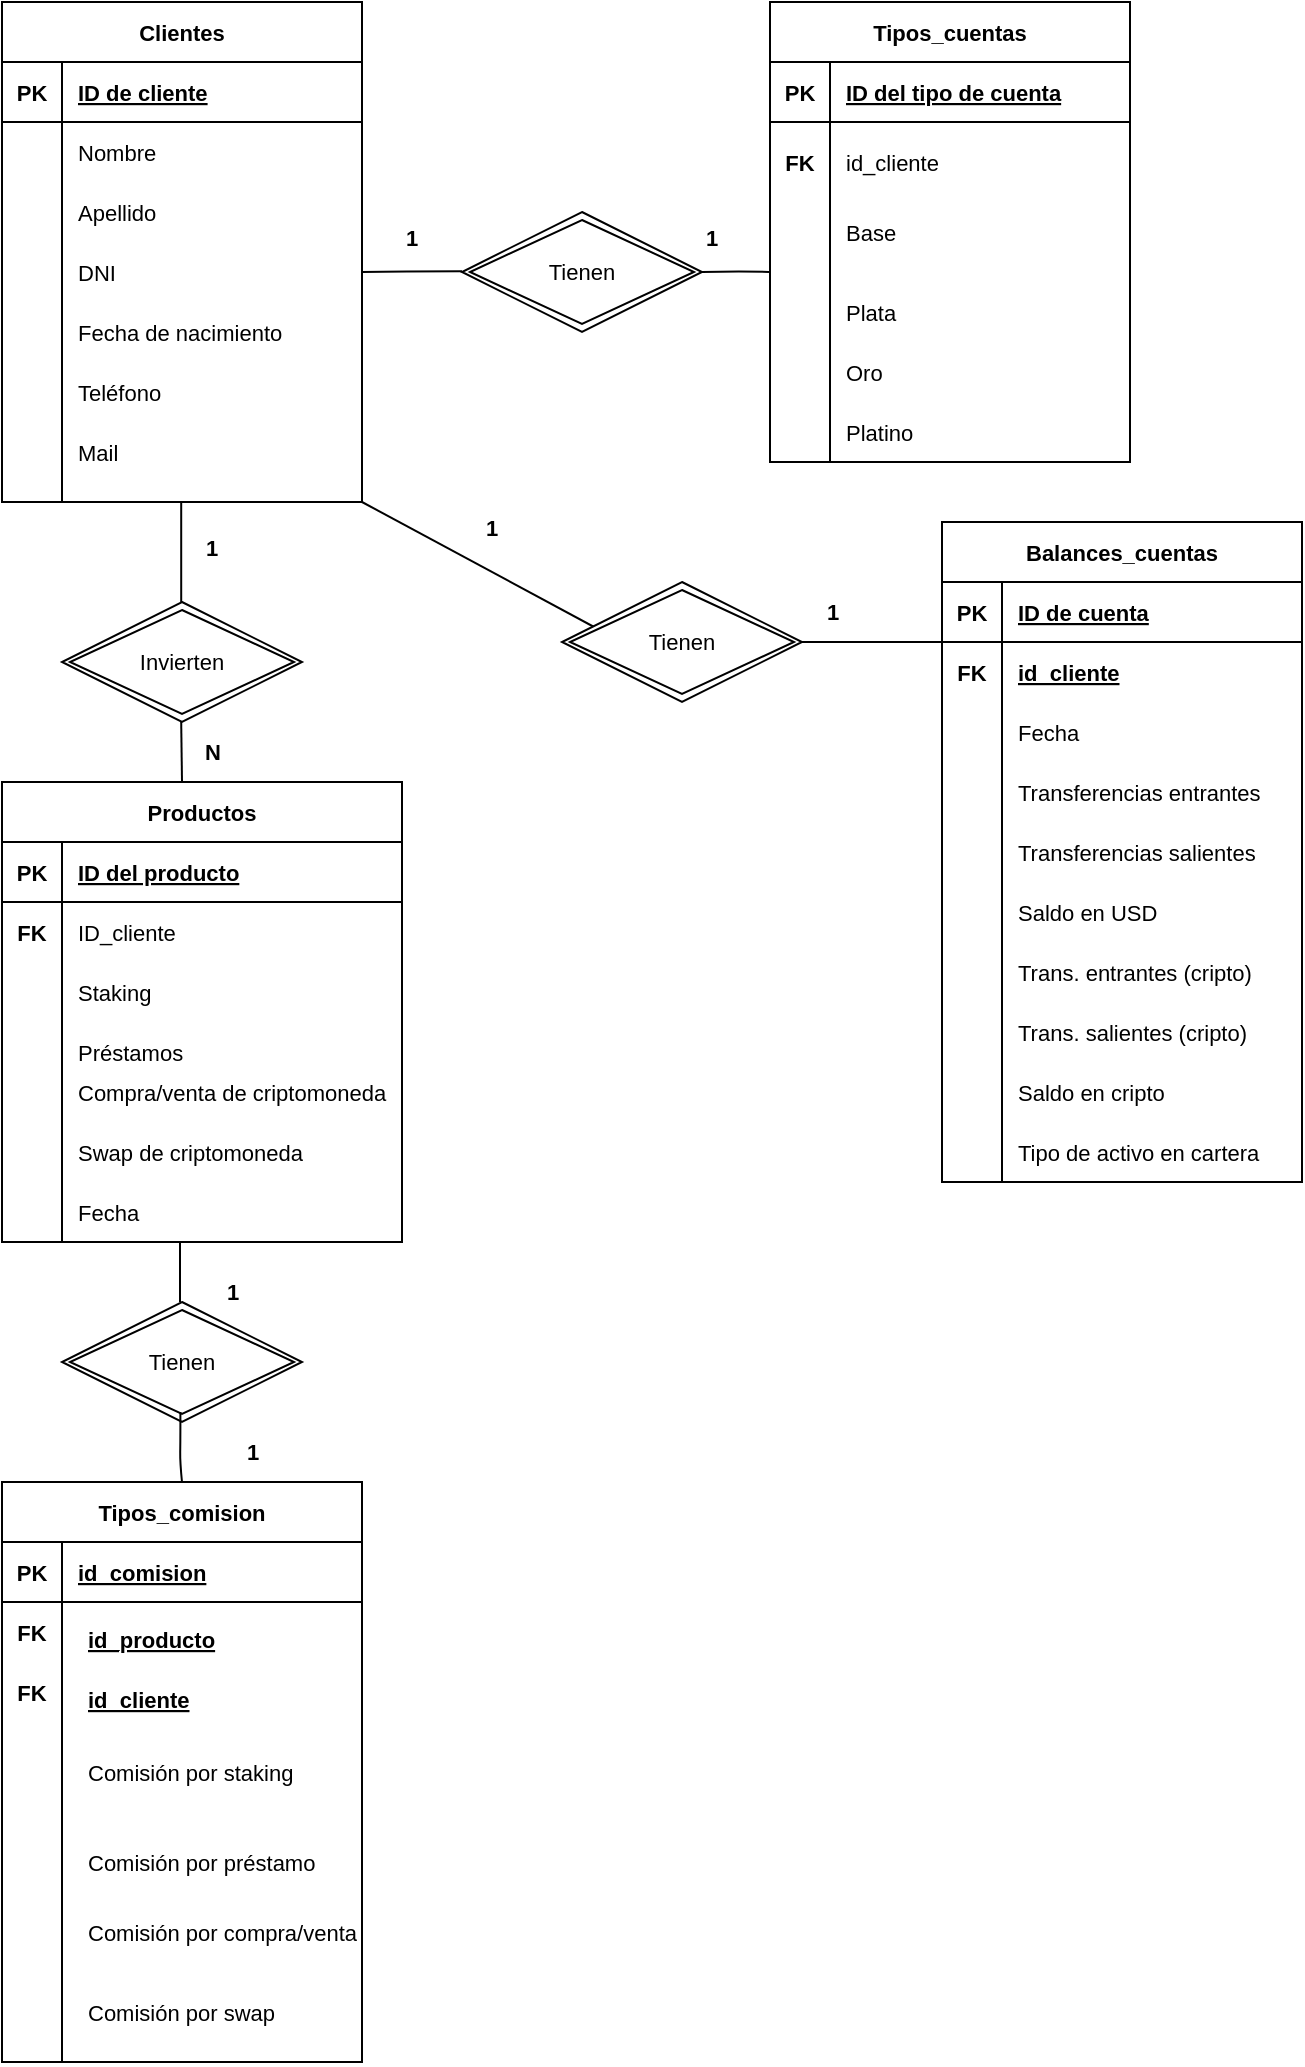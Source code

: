 <mxfile version="20.2.8" type="github">
  <diagram id="ckzgcsahci8-rYzXFJDU" name="Página-1">
    <mxGraphModel dx="1636" dy="752" grid="1" gridSize="10" guides="1" tooltips="1" connect="1" arrows="1" fold="1" page="1" pageScale="1" pageWidth="827" pageHeight="1169" math="0" shadow="0">
      <root>
        <mxCell id="0" />
        <mxCell id="1" parent="0" />
        <mxCell id="NEdSUjGyFdrofW01_IVh-4" value="Clientes" style="shape=table;startSize=30;container=1;collapsible=1;childLayout=tableLayout;fixedRows=1;rowLines=0;fontStyle=1;align=center;resizeLast=1;fontSize=11;" parent="1" vertex="1">
          <mxGeometry x="30" y="10" width="180" height="250" as="geometry">
            <mxRectangle x="30" y="10" width="50" height="30" as="alternateBounds" />
          </mxGeometry>
        </mxCell>
        <mxCell id="NEdSUjGyFdrofW01_IVh-5" value="" style="shape=tableRow;horizontal=0;startSize=0;swimlaneHead=0;swimlaneBody=0;fillColor=none;collapsible=0;dropTarget=0;points=[[0,0.5],[1,0.5]];portConstraint=eastwest;top=0;left=0;right=0;bottom=1;fontSize=11;" parent="NEdSUjGyFdrofW01_IVh-4" vertex="1">
          <mxGeometry y="30" width="180" height="30" as="geometry" />
        </mxCell>
        <mxCell id="NEdSUjGyFdrofW01_IVh-6" value="PK" style="shape=partialRectangle;connectable=0;fillColor=none;top=0;left=0;bottom=0;right=0;fontStyle=1;overflow=hidden;fontSize=11;" parent="NEdSUjGyFdrofW01_IVh-5" vertex="1">
          <mxGeometry width="30" height="30" as="geometry">
            <mxRectangle width="30" height="30" as="alternateBounds" />
          </mxGeometry>
        </mxCell>
        <mxCell id="NEdSUjGyFdrofW01_IVh-7" value="ID de cliente" style="shape=partialRectangle;connectable=0;fillColor=none;top=0;left=0;bottom=0;right=0;align=left;spacingLeft=6;fontStyle=5;overflow=hidden;fontSize=11;" parent="NEdSUjGyFdrofW01_IVh-5" vertex="1">
          <mxGeometry x="30" width="150" height="30" as="geometry">
            <mxRectangle width="150" height="30" as="alternateBounds" />
          </mxGeometry>
        </mxCell>
        <mxCell id="NEdSUjGyFdrofW01_IVh-8" value="" style="shape=tableRow;horizontal=0;startSize=0;swimlaneHead=0;swimlaneBody=0;fillColor=none;collapsible=0;dropTarget=0;points=[[0,0.5],[1,0.5]];portConstraint=eastwest;top=0;left=0;right=0;bottom=0;fontSize=11;" parent="NEdSUjGyFdrofW01_IVh-4" vertex="1">
          <mxGeometry y="60" width="180" height="30" as="geometry" />
        </mxCell>
        <mxCell id="NEdSUjGyFdrofW01_IVh-9" value="" style="shape=partialRectangle;connectable=0;fillColor=none;top=0;left=0;bottom=0;right=0;editable=1;overflow=hidden;fontSize=11;" parent="NEdSUjGyFdrofW01_IVh-8" vertex="1">
          <mxGeometry width="30" height="30" as="geometry">
            <mxRectangle width="30" height="30" as="alternateBounds" />
          </mxGeometry>
        </mxCell>
        <mxCell id="NEdSUjGyFdrofW01_IVh-10" value="Nombre" style="shape=partialRectangle;connectable=0;fillColor=none;top=0;left=0;bottom=0;right=0;align=left;spacingLeft=6;overflow=hidden;fontSize=11;" parent="NEdSUjGyFdrofW01_IVh-8" vertex="1">
          <mxGeometry x="30" width="150" height="30" as="geometry">
            <mxRectangle width="150" height="30" as="alternateBounds" />
          </mxGeometry>
        </mxCell>
        <mxCell id="NEdSUjGyFdrofW01_IVh-11" value="" style="shape=tableRow;horizontal=0;startSize=0;swimlaneHead=0;swimlaneBody=0;fillColor=none;collapsible=0;dropTarget=0;points=[[0,0.5],[1,0.5]];portConstraint=eastwest;top=0;left=0;right=0;bottom=0;fontSize=11;" parent="NEdSUjGyFdrofW01_IVh-4" vertex="1">
          <mxGeometry y="90" width="180" height="30" as="geometry" />
        </mxCell>
        <mxCell id="NEdSUjGyFdrofW01_IVh-12" value="" style="shape=partialRectangle;connectable=0;fillColor=none;top=0;left=0;bottom=0;right=0;editable=1;overflow=hidden;fontSize=11;" parent="NEdSUjGyFdrofW01_IVh-11" vertex="1">
          <mxGeometry width="30" height="30" as="geometry">
            <mxRectangle width="30" height="30" as="alternateBounds" />
          </mxGeometry>
        </mxCell>
        <mxCell id="NEdSUjGyFdrofW01_IVh-13" value="Apellido" style="shape=partialRectangle;connectable=0;fillColor=none;top=0;left=0;bottom=0;right=0;align=left;spacingLeft=6;overflow=hidden;fontSize=11;" parent="NEdSUjGyFdrofW01_IVh-11" vertex="1">
          <mxGeometry x="30" width="150" height="30" as="geometry">
            <mxRectangle width="150" height="30" as="alternateBounds" />
          </mxGeometry>
        </mxCell>
        <mxCell id="NEdSUjGyFdrofW01_IVh-14" value="" style="shape=tableRow;horizontal=0;startSize=0;swimlaneHead=0;swimlaneBody=0;fillColor=none;collapsible=0;dropTarget=0;points=[[0,0.5],[1,0.5]];portConstraint=eastwest;top=0;left=0;right=0;bottom=0;fontSize=11;" parent="NEdSUjGyFdrofW01_IVh-4" vertex="1">
          <mxGeometry y="120" width="180" height="30" as="geometry" />
        </mxCell>
        <mxCell id="NEdSUjGyFdrofW01_IVh-15" value="" style="shape=partialRectangle;connectable=0;fillColor=none;top=0;left=0;bottom=0;right=0;editable=1;overflow=hidden;fontSize=11;" parent="NEdSUjGyFdrofW01_IVh-14" vertex="1">
          <mxGeometry width="30" height="30" as="geometry">
            <mxRectangle width="30" height="30" as="alternateBounds" />
          </mxGeometry>
        </mxCell>
        <mxCell id="NEdSUjGyFdrofW01_IVh-16" value="DNI" style="shape=partialRectangle;connectable=0;fillColor=none;top=0;left=0;bottom=0;right=0;align=left;spacingLeft=6;overflow=hidden;fontSize=11;" parent="NEdSUjGyFdrofW01_IVh-14" vertex="1">
          <mxGeometry x="30" width="150" height="30" as="geometry">
            <mxRectangle width="150" height="30" as="alternateBounds" />
          </mxGeometry>
        </mxCell>
        <mxCell id="NEdSUjGyFdrofW01_IVh-29" value="" style="shape=partialRectangle;connectable=0;fillColor=none;top=0;left=0;bottom=0;right=0;editable=1;overflow=hidden;fontSize=11;" parent="1" vertex="1">
          <mxGeometry x="30" y="160" width="30" height="30" as="geometry">
            <mxRectangle width="30" height="30" as="alternateBounds" />
          </mxGeometry>
        </mxCell>
        <mxCell id="NEdSUjGyFdrofW01_IVh-43" value="" style="endArrow=none;html=1;rounded=0;fontSize=11;startSize=14;endSize=14;curved=1;" parent="1" edge="1">
          <mxGeometry relative="1" as="geometry">
            <mxPoint x="60" y="160" as="sourcePoint" />
            <mxPoint x="60" y="260" as="targetPoint" />
          </mxGeometry>
        </mxCell>
        <mxCell id="NEdSUjGyFdrofW01_IVh-44" value="Fecha de nacimiento" style="shape=partialRectangle;connectable=0;fillColor=none;top=0;left=0;bottom=0;right=0;align=left;spacingLeft=6;overflow=hidden;fontSize=11;" parent="1" vertex="1">
          <mxGeometry x="60" y="160" width="150" height="30" as="geometry">
            <mxRectangle width="150" height="30" as="alternateBounds" />
          </mxGeometry>
        </mxCell>
        <mxCell id="NEdSUjGyFdrofW01_IVh-45" value="Teléfono" style="shape=partialRectangle;connectable=0;fillColor=none;top=0;left=0;bottom=0;right=0;align=left;spacingLeft=6;overflow=hidden;fontSize=11;" parent="1" vertex="1">
          <mxGeometry x="60" y="190" width="150" height="30" as="geometry">
            <mxRectangle width="150" height="30" as="alternateBounds" />
          </mxGeometry>
        </mxCell>
        <mxCell id="NEdSUjGyFdrofW01_IVh-46" value="Mail" style="shape=partialRectangle;connectable=0;fillColor=none;top=0;left=0;bottom=0;right=0;align=left;spacingLeft=6;overflow=hidden;fontSize=11;" parent="1" vertex="1">
          <mxGeometry x="60" y="220" width="150" height="30" as="geometry">
            <mxRectangle width="150" height="30" as="alternateBounds" />
          </mxGeometry>
        </mxCell>
        <mxCell id="NEdSUjGyFdrofW01_IVh-68" value="Tienen" style="shape=rhombus;double=1;perimeter=rhombusPerimeter;whiteSpace=wrap;html=1;align=center;fontSize=11;" parent="1" vertex="1">
          <mxGeometry x="260" y="115" width="120" height="60" as="geometry" />
        </mxCell>
        <mxCell id="NEdSUjGyFdrofW01_IVh-75" value="" style="endArrow=none;html=1;rounded=0;fontSize=11;startSize=14;endSize=14;curved=1;exitX=1;exitY=0.5;exitDx=0;exitDy=0;" parent="1" source="NEdSUjGyFdrofW01_IVh-14" edge="1">
          <mxGeometry relative="1" as="geometry">
            <mxPoint x="220" y="145" as="sourcePoint" />
            <mxPoint x="260" y="144.6" as="targetPoint" />
            <Array as="points">
              <mxPoint x="230" y="144.6" />
            </Array>
          </mxGeometry>
        </mxCell>
        <mxCell id="NEdSUjGyFdrofW01_IVh-77" value="" style="endArrow=none;html=1;rounded=0;fontSize=11;startSize=14;endSize=14;curved=1;exitX=1;exitY=0.5;exitDx=0;exitDy=0;entryX=0;entryY=0.5;entryDx=0;entryDy=0;" parent="1" edge="1">
          <mxGeometry relative="1" as="geometry">
            <mxPoint x="380" y="145" as="sourcePoint" />
            <mxPoint x="413.5" y="145" as="targetPoint" />
            <Array as="points">
              <mxPoint x="400" y="144.6" />
            </Array>
          </mxGeometry>
        </mxCell>
        <mxCell id="NEdSUjGyFdrofW01_IVh-78" value="Tipos_cuentas" style="shape=table;startSize=30;container=1;collapsible=1;childLayout=tableLayout;fixedRows=1;rowLines=0;fontStyle=1;align=center;resizeLast=1;fontSize=11;" parent="1" vertex="1">
          <mxGeometry x="414" y="10" width="180" height="230" as="geometry">
            <mxRectangle x="30" y="10" width="50" height="30" as="alternateBounds" />
          </mxGeometry>
        </mxCell>
        <mxCell id="NEdSUjGyFdrofW01_IVh-79" value="" style="shape=tableRow;horizontal=0;startSize=0;swimlaneHead=0;swimlaneBody=0;fillColor=none;collapsible=0;dropTarget=0;points=[[0,0.5],[1,0.5]];portConstraint=eastwest;top=0;left=0;right=0;bottom=1;fontSize=11;" parent="NEdSUjGyFdrofW01_IVh-78" vertex="1">
          <mxGeometry y="30" width="180" height="30" as="geometry" />
        </mxCell>
        <mxCell id="NEdSUjGyFdrofW01_IVh-80" value="PK" style="shape=partialRectangle;connectable=0;fillColor=none;top=0;left=0;bottom=0;right=0;fontStyle=1;overflow=hidden;fontSize=11;" parent="NEdSUjGyFdrofW01_IVh-79" vertex="1">
          <mxGeometry width="30" height="30" as="geometry">
            <mxRectangle width="30" height="30" as="alternateBounds" />
          </mxGeometry>
        </mxCell>
        <mxCell id="NEdSUjGyFdrofW01_IVh-81" value="ID del tipo de cuenta" style="shape=partialRectangle;connectable=0;fillColor=none;top=0;left=0;bottom=0;right=0;align=left;spacingLeft=6;fontStyle=5;overflow=hidden;fontSize=11;" parent="NEdSUjGyFdrofW01_IVh-79" vertex="1">
          <mxGeometry x="30" width="150" height="30" as="geometry">
            <mxRectangle width="150" height="30" as="alternateBounds" />
          </mxGeometry>
        </mxCell>
        <mxCell id="NEdSUjGyFdrofW01_IVh-82" value="" style="shape=tableRow;horizontal=0;startSize=0;swimlaneHead=0;swimlaneBody=0;fillColor=none;collapsible=0;dropTarget=0;points=[[0,0.5],[1,0.5]];portConstraint=eastwest;top=0;left=0;right=0;bottom=0;fontSize=11;" parent="NEdSUjGyFdrofW01_IVh-78" vertex="1">
          <mxGeometry y="60" width="180" height="30" as="geometry" />
        </mxCell>
        <mxCell id="NEdSUjGyFdrofW01_IVh-83" value="" style="shape=partialRectangle;connectable=0;fillColor=none;top=0;left=0;bottom=0;right=0;editable=1;overflow=hidden;fontSize=11;" parent="NEdSUjGyFdrofW01_IVh-82" vertex="1">
          <mxGeometry width="30" height="30" as="geometry">
            <mxRectangle width="30" height="30" as="alternateBounds" />
          </mxGeometry>
        </mxCell>
        <mxCell id="NEdSUjGyFdrofW01_IVh-84" value="" style="shape=partialRectangle;connectable=0;fillColor=none;top=0;left=0;bottom=0;right=0;align=left;spacingLeft=6;overflow=hidden;fontSize=11;" parent="NEdSUjGyFdrofW01_IVh-82" vertex="1">
          <mxGeometry x="30" width="150" height="30" as="geometry">
            <mxRectangle width="150" height="30" as="alternateBounds" />
          </mxGeometry>
        </mxCell>
        <mxCell id="NEdSUjGyFdrofW01_IVh-85" value="" style="shape=tableRow;horizontal=0;startSize=0;swimlaneHead=0;swimlaneBody=0;fillColor=none;collapsible=0;dropTarget=0;points=[[0,0.5],[1,0.5]];portConstraint=eastwest;top=0;left=0;right=0;bottom=0;fontSize=11;" parent="NEdSUjGyFdrofW01_IVh-78" vertex="1">
          <mxGeometry y="90" width="180" height="30" as="geometry" />
        </mxCell>
        <mxCell id="NEdSUjGyFdrofW01_IVh-86" value="" style="shape=partialRectangle;connectable=0;fillColor=none;top=0;left=0;bottom=0;right=0;editable=1;overflow=hidden;fontSize=11;" parent="NEdSUjGyFdrofW01_IVh-85" vertex="1">
          <mxGeometry width="30" height="30" as="geometry">
            <mxRectangle width="30" height="30" as="alternateBounds" />
          </mxGeometry>
        </mxCell>
        <mxCell id="NEdSUjGyFdrofW01_IVh-87" value="" style="shape=partialRectangle;connectable=0;fillColor=none;top=0;left=0;bottom=0;right=0;align=left;spacingLeft=6;overflow=hidden;fontSize=11;" parent="NEdSUjGyFdrofW01_IVh-85" vertex="1">
          <mxGeometry x="30" width="150" height="30" as="geometry">
            <mxRectangle width="150" height="30" as="alternateBounds" />
          </mxGeometry>
        </mxCell>
        <mxCell id="NEdSUjGyFdrofW01_IVh-88" value="" style="shape=tableRow;horizontal=0;startSize=0;swimlaneHead=0;swimlaneBody=0;fillColor=none;collapsible=0;dropTarget=0;points=[[0,0.5],[1,0.5]];portConstraint=eastwest;top=0;left=0;right=0;bottom=0;fontSize=11;" parent="NEdSUjGyFdrofW01_IVh-78" vertex="1">
          <mxGeometry y="120" width="180" height="30" as="geometry" />
        </mxCell>
        <mxCell id="NEdSUjGyFdrofW01_IVh-89" value="" style="shape=partialRectangle;connectable=0;fillColor=none;top=0;left=0;bottom=0;right=0;editable=1;overflow=hidden;fontSize=11;" parent="NEdSUjGyFdrofW01_IVh-88" vertex="1">
          <mxGeometry width="30" height="30" as="geometry">
            <mxRectangle width="30" height="30" as="alternateBounds" />
          </mxGeometry>
        </mxCell>
        <mxCell id="NEdSUjGyFdrofW01_IVh-90" value="" style="shape=partialRectangle;connectable=0;fillColor=none;top=0;left=0;bottom=0;right=0;align=left;spacingLeft=6;overflow=hidden;fontSize=11;" parent="NEdSUjGyFdrofW01_IVh-88" vertex="1">
          <mxGeometry x="30" width="150" height="30" as="geometry">
            <mxRectangle width="150" height="30" as="alternateBounds" />
          </mxGeometry>
        </mxCell>
        <mxCell id="NEdSUjGyFdrofW01_IVh-91" value="" style="endArrow=none;html=1;rounded=0;fontSize=11;startSize=14;endSize=14;curved=1;" parent="1" edge="1">
          <mxGeometry relative="1" as="geometry">
            <mxPoint x="444" y="160" as="sourcePoint" />
            <mxPoint x="444" y="240" as="targetPoint" />
          </mxGeometry>
        </mxCell>
        <mxCell id="NEdSUjGyFdrofW01_IVh-92" value="&lt;b&gt;1&lt;/b&gt;" style="text;html=1;align=center;verticalAlign=middle;resizable=0;points=[];autosize=1;strokeColor=none;fillColor=none;fontSize=11;" parent="1" vertex="1">
          <mxGeometry x="430" y="300" width="30" height="30" as="geometry" />
        </mxCell>
        <mxCell id="NEdSUjGyFdrofW01_IVh-95" value="Platino" style="shape=partialRectangle;connectable=0;fillColor=none;top=0;left=0;bottom=0;right=0;align=left;spacingLeft=6;overflow=hidden;fontSize=11;" parent="1" vertex="1">
          <mxGeometry x="444" y="210" width="150" height="30" as="geometry">
            <mxRectangle width="150" height="30" as="alternateBounds" />
          </mxGeometry>
        </mxCell>
        <mxCell id="NEdSUjGyFdrofW01_IVh-98" value="" style="endArrow=none;html=1;rounded=0;fontSize=11;startSize=14;endSize=14;curved=1;" parent="1" edge="1">
          <mxGeometry relative="1" as="geometry">
            <mxPoint x="119.6" y="260" as="sourcePoint" />
            <mxPoint x="119.6" y="310" as="targetPoint" />
            <Array as="points">
              <mxPoint x="119.6" y="280" />
            </Array>
          </mxGeometry>
        </mxCell>
        <mxCell id="NEdSUjGyFdrofW01_IVh-99" value="Invierten" style="shape=rhombus;double=1;perimeter=rhombusPerimeter;whiteSpace=wrap;html=1;align=center;fontSize=11;" parent="1" vertex="1">
          <mxGeometry x="60" y="310" width="120" height="60" as="geometry" />
        </mxCell>
        <mxCell id="NEdSUjGyFdrofW01_IVh-100" value="Productos" style="shape=table;startSize=30;container=1;collapsible=1;childLayout=tableLayout;fixedRows=1;rowLines=0;fontStyle=1;align=center;resizeLast=1;fontSize=11;" parent="1" vertex="1">
          <mxGeometry x="30" y="400" width="200" height="230" as="geometry">
            <mxRectangle x="30" y="10" width="50" height="30" as="alternateBounds" />
          </mxGeometry>
        </mxCell>
        <mxCell id="NEdSUjGyFdrofW01_IVh-101" value="" style="shape=tableRow;horizontal=0;startSize=0;swimlaneHead=0;swimlaneBody=0;fillColor=none;collapsible=0;dropTarget=0;points=[[0,0.5],[1,0.5]];portConstraint=eastwest;top=0;left=0;right=0;bottom=1;fontSize=11;" parent="NEdSUjGyFdrofW01_IVh-100" vertex="1">
          <mxGeometry y="30" width="200" height="30" as="geometry" />
        </mxCell>
        <mxCell id="NEdSUjGyFdrofW01_IVh-102" value="PK" style="shape=partialRectangle;connectable=0;fillColor=none;top=0;left=0;bottom=0;right=0;fontStyle=1;overflow=hidden;fontSize=11;" parent="NEdSUjGyFdrofW01_IVh-101" vertex="1">
          <mxGeometry width="30" height="30" as="geometry">
            <mxRectangle width="30" height="30" as="alternateBounds" />
          </mxGeometry>
        </mxCell>
        <mxCell id="NEdSUjGyFdrofW01_IVh-103" value="ID del producto" style="shape=partialRectangle;connectable=0;fillColor=none;top=0;left=0;bottom=0;right=0;align=left;spacingLeft=6;fontStyle=5;overflow=hidden;fontSize=11;" parent="NEdSUjGyFdrofW01_IVh-101" vertex="1">
          <mxGeometry x="30" width="170" height="30" as="geometry">
            <mxRectangle width="170" height="30" as="alternateBounds" />
          </mxGeometry>
        </mxCell>
        <mxCell id="NEdSUjGyFdrofW01_IVh-104" value="" style="shape=tableRow;horizontal=0;startSize=0;swimlaneHead=0;swimlaneBody=0;fillColor=none;collapsible=0;dropTarget=0;points=[[0,0.5],[1,0.5]];portConstraint=eastwest;top=0;left=0;right=0;bottom=0;fontSize=11;" parent="NEdSUjGyFdrofW01_IVh-100" vertex="1">
          <mxGeometry y="60" width="200" height="30" as="geometry" />
        </mxCell>
        <mxCell id="NEdSUjGyFdrofW01_IVh-105" value="" style="shape=partialRectangle;connectable=0;fillColor=none;top=0;left=0;bottom=0;right=0;editable=1;overflow=hidden;fontSize=11;" parent="NEdSUjGyFdrofW01_IVh-104" vertex="1">
          <mxGeometry width="30" height="30" as="geometry">
            <mxRectangle width="30" height="30" as="alternateBounds" />
          </mxGeometry>
        </mxCell>
        <mxCell id="NEdSUjGyFdrofW01_IVh-106" value="" style="shape=partialRectangle;connectable=0;fillColor=none;top=0;left=0;bottom=0;right=0;align=left;spacingLeft=6;overflow=hidden;fontSize=11;" parent="NEdSUjGyFdrofW01_IVh-104" vertex="1">
          <mxGeometry x="30" width="170" height="30" as="geometry">
            <mxRectangle width="170" height="30" as="alternateBounds" />
          </mxGeometry>
        </mxCell>
        <mxCell id="NEdSUjGyFdrofW01_IVh-107" value="" style="shape=tableRow;horizontal=0;startSize=0;swimlaneHead=0;swimlaneBody=0;fillColor=none;collapsible=0;dropTarget=0;points=[[0,0.5],[1,0.5]];portConstraint=eastwest;top=0;left=0;right=0;bottom=0;fontSize=11;" parent="NEdSUjGyFdrofW01_IVh-100" vertex="1">
          <mxGeometry y="90" width="200" height="30" as="geometry" />
        </mxCell>
        <mxCell id="NEdSUjGyFdrofW01_IVh-108" value="" style="shape=partialRectangle;connectable=0;fillColor=none;top=0;left=0;bottom=0;right=0;editable=1;overflow=hidden;fontSize=11;" parent="NEdSUjGyFdrofW01_IVh-107" vertex="1">
          <mxGeometry width="30" height="30" as="geometry">
            <mxRectangle width="30" height="30" as="alternateBounds" />
          </mxGeometry>
        </mxCell>
        <mxCell id="NEdSUjGyFdrofW01_IVh-109" value="" style="shape=partialRectangle;connectable=0;fillColor=none;top=0;left=0;bottom=0;right=0;align=left;spacingLeft=6;overflow=hidden;fontSize=11;" parent="NEdSUjGyFdrofW01_IVh-107" vertex="1">
          <mxGeometry x="30" width="170" height="30" as="geometry">
            <mxRectangle width="170" height="30" as="alternateBounds" />
          </mxGeometry>
        </mxCell>
        <mxCell id="NEdSUjGyFdrofW01_IVh-110" value="" style="shape=tableRow;horizontal=0;startSize=0;swimlaneHead=0;swimlaneBody=0;fillColor=none;collapsible=0;dropTarget=0;points=[[0,0.5],[1,0.5]];portConstraint=eastwest;top=0;left=0;right=0;bottom=0;fontSize=11;" parent="NEdSUjGyFdrofW01_IVh-100" vertex="1">
          <mxGeometry y="120" width="200" height="30" as="geometry" />
        </mxCell>
        <mxCell id="NEdSUjGyFdrofW01_IVh-111" value="" style="shape=partialRectangle;connectable=0;fillColor=none;top=0;left=0;bottom=0;right=0;editable=1;overflow=hidden;fontSize=11;" parent="NEdSUjGyFdrofW01_IVh-110" vertex="1">
          <mxGeometry width="30" height="30" as="geometry">
            <mxRectangle width="30" height="30" as="alternateBounds" />
          </mxGeometry>
        </mxCell>
        <mxCell id="NEdSUjGyFdrofW01_IVh-112" value="" style="shape=partialRectangle;connectable=0;fillColor=none;top=0;left=0;bottom=0;right=0;align=left;spacingLeft=6;overflow=hidden;fontSize=11;" parent="NEdSUjGyFdrofW01_IVh-110" vertex="1">
          <mxGeometry x="30" width="170" height="30" as="geometry">
            <mxRectangle width="170" height="30" as="alternateBounds" />
          </mxGeometry>
        </mxCell>
        <mxCell id="NEdSUjGyFdrofW01_IVh-113" value="" style="endArrow=none;html=1;rounded=0;fontSize=11;startSize=14;endSize=14;curved=1;" parent="1" edge="1">
          <mxGeometry relative="1" as="geometry">
            <mxPoint x="60" y="550" as="sourcePoint" />
            <mxPoint x="60" y="630" as="targetPoint" />
          </mxGeometry>
        </mxCell>
        <mxCell id="NEdSUjGyFdrofW01_IVh-114" value="" style="endArrow=none;html=1;rounded=0;fontSize=11;startSize=14;endSize=14;curved=1;" parent="1" edge="1">
          <mxGeometry relative="1" as="geometry">
            <mxPoint x="119.6" y="370" as="sourcePoint" />
            <mxPoint x="120" y="400" as="targetPoint" />
          </mxGeometry>
        </mxCell>
        <mxCell id="NEdSUjGyFdrofW01_IVh-115" value="&lt;div&gt;&lt;b&gt;N&lt;/b&gt;&lt;/div&gt;" style="text;html=1;align=center;verticalAlign=middle;resizable=0;points=[];autosize=1;strokeColor=none;fillColor=none;fontSize=11;" parent="1" vertex="1">
          <mxGeometry x="120" y="370" width="30" height="30" as="geometry" />
        </mxCell>
        <mxCell id="NEdSUjGyFdrofW01_IVh-116" value="&lt;b&gt;1&lt;/b&gt;" style="text;whiteSpace=wrap;html=1;fontSize=11;" parent="1" vertex="1">
          <mxGeometry x="230" y="115" width="40" height="40" as="geometry" />
        </mxCell>
        <mxCell id="NEdSUjGyFdrofW01_IVh-118" value="&lt;b&gt;1&lt;/b&gt;" style="text;whiteSpace=wrap;html=1;fontSize=11;" parent="1" vertex="1">
          <mxGeometry x="130" y="270" width="40" height="40" as="geometry" />
        </mxCell>
        <mxCell id="NEdSUjGyFdrofW01_IVh-119" value="Swap de criptomoneda" style="shape=partialRectangle;connectable=0;fillColor=none;top=0;left=0;bottom=0;right=0;align=left;spacingLeft=6;overflow=hidden;fontSize=11;" parent="1" vertex="1">
          <mxGeometry x="60" y="570" width="150" height="30" as="geometry">
            <mxRectangle width="150" height="30" as="alternateBounds" />
          </mxGeometry>
        </mxCell>
        <mxCell id="NEdSUjGyFdrofW01_IVh-122" value="Tienen" style="shape=rhombus;double=1;perimeter=rhombusPerimeter;whiteSpace=wrap;html=1;align=center;fontSize=11;" parent="1" vertex="1">
          <mxGeometry x="60" y="660" width="120" height="60" as="geometry" />
        </mxCell>
        <mxCell id="NEdSUjGyFdrofW01_IVh-125" value="" style="endArrow=none;html=1;rounded=0;fontSize=11;startSize=14;endSize=14;curved=1;" parent="1" edge="1">
          <mxGeometry relative="1" as="geometry">
            <mxPoint x="119" y="630" as="sourcePoint" />
            <mxPoint x="119" y="660" as="targetPoint" />
          </mxGeometry>
        </mxCell>
        <mxCell id="NEdSUjGyFdrofW01_IVh-127" value="Tipos_comision" style="shape=table;startSize=30;container=1;collapsible=1;childLayout=tableLayout;fixedRows=1;rowLines=0;fontStyle=1;align=center;resizeLast=1;fontSize=11;" parent="1" vertex="1">
          <mxGeometry x="30" y="750" width="180" height="290" as="geometry">
            <mxRectangle x="30" y="10" width="50" height="30" as="alternateBounds" />
          </mxGeometry>
        </mxCell>
        <mxCell id="NEdSUjGyFdrofW01_IVh-128" value="" style="shape=tableRow;horizontal=0;startSize=0;swimlaneHead=0;swimlaneBody=0;fillColor=none;collapsible=0;dropTarget=0;points=[[0,0.5],[1,0.5]];portConstraint=eastwest;top=0;left=0;right=0;bottom=1;fontSize=11;" parent="NEdSUjGyFdrofW01_IVh-127" vertex="1">
          <mxGeometry y="30" width="180" height="30" as="geometry" />
        </mxCell>
        <mxCell id="NEdSUjGyFdrofW01_IVh-129" value="PK" style="shape=partialRectangle;connectable=0;fillColor=none;top=0;left=0;bottom=0;right=0;fontStyle=1;overflow=hidden;fontSize=11;" parent="NEdSUjGyFdrofW01_IVh-128" vertex="1">
          <mxGeometry width="30" height="30" as="geometry">
            <mxRectangle width="30" height="30" as="alternateBounds" />
          </mxGeometry>
        </mxCell>
        <mxCell id="NEdSUjGyFdrofW01_IVh-130" value="id_comision" style="shape=partialRectangle;connectable=0;fillColor=none;top=0;left=0;bottom=0;right=0;align=left;spacingLeft=6;fontStyle=5;overflow=hidden;fontSize=11;" parent="NEdSUjGyFdrofW01_IVh-128" vertex="1">
          <mxGeometry x="30" width="150" height="30" as="geometry">
            <mxRectangle width="150" height="30" as="alternateBounds" />
          </mxGeometry>
        </mxCell>
        <mxCell id="KYPQA2fTUsj8BLMTWYLw-10" value="" style="shape=tableRow;horizontal=0;startSize=0;swimlaneHead=0;swimlaneBody=0;fillColor=none;collapsible=0;dropTarget=0;points=[[0,0.5],[1,0.5]];portConstraint=eastwest;top=0;left=0;right=0;bottom=0;fontSize=11;" parent="NEdSUjGyFdrofW01_IVh-127" vertex="1">
          <mxGeometry y="60" width="180" height="30" as="geometry" />
        </mxCell>
        <mxCell id="KYPQA2fTUsj8BLMTWYLw-11" value="" style="shape=partialRectangle;connectable=0;fillColor=none;top=0;left=0;bottom=0;right=0;editable=1;overflow=hidden;fontSize=11;" parent="KYPQA2fTUsj8BLMTWYLw-10" vertex="1">
          <mxGeometry width="30" height="30" as="geometry">
            <mxRectangle width="30" height="30" as="alternateBounds" />
          </mxGeometry>
        </mxCell>
        <mxCell id="KYPQA2fTUsj8BLMTWYLw-12" value="" style="shape=partialRectangle;connectable=0;fillColor=none;top=0;left=0;bottom=0;right=0;align=left;spacingLeft=6;overflow=hidden;fontSize=11;" parent="KYPQA2fTUsj8BLMTWYLw-10" vertex="1">
          <mxGeometry x="30" width="150" height="30" as="geometry">
            <mxRectangle width="150" height="30" as="alternateBounds" />
          </mxGeometry>
        </mxCell>
        <mxCell id="NEdSUjGyFdrofW01_IVh-137" value="" style="shape=tableRow;horizontal=0;startSize=0;swimlaneHead=0;swimlaneBody=0;fillColor=none;collapsible=0;dropTarget=0;points=[[0,0.5],[1,0.5]];portConstraint=eastwest;top=0;left=0;right=0;bottom=0;fontSize=11;" parent="NEdSUjGyFdrofW01_IVh-127" vertex="1">
          <mxGeometry y="90" width="180" height="30" as="geometry" />
        </mxCell>
        <mxCell id="NEdSUjGyFdrofW01_IVh-138" value="" style="shape=partialRectangle;connectable=0;fillColor=none;top=0;left=0;bottom=0;right=0;editable=1;overflow=hidden;fontSize=11;" parent="NEdSUjGyFdrofW01_IVh-137" vertex="1">
          <mxGeometry width="30" height="30" as="geometry">
            <mxRectangle width="30" height="30" as="alternateBounds" />
          </mxGeometry>
        </mxCell>
        <mxCell id="NEdSUjGyFdrofW01_IVh-139" value="" style="shape=partialRectangle;connectable=0;fillColor=none;top=0;left=0;bottom=0;right=0;align=left;spacingLeft=6;overflow=hidden;fontSize=11;" parent="NEdSUjGyFdrofW01_IVh-137" vertex="1">
          <mxGeometry x="30" width="150" height="30" as="geometry">
            <mxRectangle width="150" height="30" as="alternateBounds" />
          </mxGeometry>
        </mxCell>
        <mxCell id="NEdSUjGyFdrofW01_IVh-140" value="" style="endArrow=none;html=1;rounded=0;fontSize=11;startSize=14;endSize=14;curved=1;entryX=0.5;entryY=0;entryDx=0;entryDy=0;" parent="1" target="NEdSUjGyFdrofW01_IVh-127" edge="1">
          <mxGeometry relative="1" as="geometry">
            <mxPoint x="119.2" y="715" as="sourcePoint" />
            <mxPoint x="119.2" y="750" as="targetPoint" />
            <Array as="points">
              <mxPoint x="119.2" y="730" />
              <mxPoint x="119" y="740" />
            </Array>
          </mxGeometry>
        </mxCell>
        <mxCell id="NEdSUjGyFdrofW01_IVh-141" value="&lt;b&gt;1&lt;/b&gt;" style="text;html=1;align=center;verticalAlign=middle;resizable=0;points=[];autosize=1;strokeColor=none;fillColor=none;fontSize=11;" parent="1" vertex="1">
          <mxGeometry x="130" y="640" width="30" height="30" as="geometry" />
        </mxCell>
        <mxCell id="NEdSUjGyFdrofW01_IVh-146" value="&lt;b&gt;1&lt;/b&gt;" style="text;html=1;align=center;verticalAlign=middle;resizable=0;points=[];autosize=1;strokeColor=none;fillColor=none;fontSize=11;" parent="1" vertex="1">
          <mxGeometry x="140" y="720" width="30" height="30" as="geometry" />
        </mxCell>
        <mxCell id="NEdSUjGyFdrofW01_IVh-148" value="" style="endArrow=none;html=1;rounded=0;fontSize=11;startSize=14;endSize=14;curved=1;" parent="1" edge="1">
          <mxGeometry width="50" height="50" relative="1" as="geometry">
            <mxPoint x="210" y="260" as="sourcePoint" />
            <mxPoint x="340" y="330" as="targetPoint" />
          </mxGeometry>
        </mxCell>
        <mxCell id="NEdSUjGyFdrofW01_IVh-149" value="Tienen" style="shape=rhombus;double=1;perimeter=rhombusPerimeter;whiteSpace=wrap;html=1;align=center;fontSize=11;" parent="1" vertex="1">
          <mxGeometry x="310" y="300" width="120" height="60" as="geometry" />
        </mxCell>
        <mxCell id="NEdSUjGyFdrofW01_IVh-151" value="" style="endArrow=none;html=1;rounded=0;fontSize=11;startSize=14;endSize=14;curved=1;exitX=1;exitY=0.5;exitDx=0;exitDy=0;" parent="1" edge="1" source="NEdSUjGyFdrofW01_IVh-149">
          <mxGeometry relative="1" as="geometry">
            <mxPoint x="460" y="329.6" as="sourcePoint" />
            <mxPoint x="500" y="330" as="targetPoint" />
          </mxGeometry>
        </mxCell>
        <mxCell id="NEdSUjGyFdrofW01_IVh-152" value="Balances_cuentas" style="shape=table;startSize=30;container=1;collapsible=1;childLayout=tableLayout;fixedRows=1;rowLines=0;fontStyle=1;align=center;resizeLast=1;fontSize=11;" parent="1" vertex="1">
          <mxGeometry x="500" y="270" width="180" height="330" as="geometry">
            <mxRectangle x="30" y="10" width="50" height="30" as="alternateBounds" />
          </mxGeometry>
        </mxCell>
        <mxCell id="NEdSUjGyFdrofW01_IVh-153" value="" style="shape=tableRow;horizontal=0;startSize=0;swimlaneHead=0;swimlaneBody=0;fillColor=none;collapsible=0;dropTarget=0;points=[[0,0.5],[1,0.5]];portConstraint=eastwest;top=0;left=0;right=0;bottom=1;fontSize=11;" parent="NEdSUjGyFdrofW01_IVh-152" vertex="1">
          <mxGeometry y="30" width="180" height="30" as="geometry" />
        </mxCell>
        <mxCell id="NEdSUjGyFdrofW01_IVh-154" value="PK" style="shape=partialRectangle;connectable=0;fillColor=none;top=0;left=0;bottom=0;right=0;fontStyle=1;overflow=hidden;fontSize=11;" parent="NEdSUjGyFdrofW01_IVh-153" vertex="1">
          <mxGeometry width="30" height="30" as="geometry">
            <mxRectangle width="30" height="30" as="alternateBounds" />
          </mxGeometry>
        </mxCell>
        <mxCell id="NEdSUjGyFdrofW01_IVh-155" value="ID de cuenta" style="shape=partialRectangle;connectable=0;fillColor=none;top=0;left=0;bottom=0;right=0;align=left;spacingLeft=6;fontStyle=5;overflow=hidden;fontSize=11;" parent="NEdSUjGyFdrofW01_IVh-153" vertex="1">
          <mxGeometry x="30" width="150" height="30" as="geometry">
            <mxRectangle width="150" height="30" as="alternateBounds" />
          </mxGeometry>
        </mxCell>
        <mxCell id="NEdSUjGyFdrofW01_IVh-156" value="" style="shape=tableRow;horizontal=0;startSize=0;swimlaneHead=0;swimlaneBody=0;fillColor=none;collapsible=0;dropTarget=0;points=[[0,0.5],[1,0.5]];portConstraint=eastwest;top=0;left=0;right=0;bottom=0;fontSize=11;" parent="NEdSUjGyFdrofW01_IVh-152" vertex="1">
          <mxGeometry y="60" width="180" height="30" as="geometry" />
        </mxCell>
        <mxCell id="NEdSUjGyFdrofW01_IVh-157" value="" style="shape=partialRectangle;connectable=0;fillColor=none;top=0;left=0;bottom=0;right=0;editable=1;overflow=hidden;fontSize=11;" parent="NEdSUjGyFdrofW01_IVh-156" vertex="1">
          <mxGeometry width="30" height="30" as="geometry">
            <mxRectangle width="30" height="30" as="alternateBounds" />
          </mxGeometry>
        </mxCell>
        <mxCell id="NEdSUjGyFdrofW01_IVh-158" value="" style="shape=partialRectangle;connectable=0;fillColor=none;top=0;left=0;bottom=0;right=0;align=left;spacingLeft=6;overflow=hidden;fontSize=11;" parent="NEdSUjGyFdrofW01_IVh-156" vertex="1">
          <mxGeometry x="30" width="150" height="30" as="geometry">
            <mxRectangle width="150" height="30" as="alternateBounds" />
          </mxGeometry>
        </mxCell>
        <mxCell id="NEdSUjGyFdrofW01_IVh-159" value="" style="shape=tableRow;horizontal=0;startSize=0;swimlaneHead=0;swimlaneBody=0;fillColor=none;collapsible=0;dropTarget=0;points=[[0,0.5],[1,0.5]];portConstraint=eastwest;top=0;left=0;right=0;bottom=0;fontSize=11;" parent="NEdSUjGyFdrofW01_IVh-152" vertex="1">
          <mxGeometry y="90" width="180" height="30" as="geometry" />
        </mxCell>
        <mxCell id="NEdSUjGyFdrofW01_IVh-160" value="" style="shape=partialRectangle;connectable=0;fillColor=none;top=0;left=0;bottom=0;right=0;editable=1;overflow=hidden;fontSize=11;" parent="NEdSUjGyFdrofW01_IVh-159" vertex="1">
          <mxGeometry width="30" height="30" as="geometry">
            <mxRectangle width="30" height="30" as="alternateBounds" />
          </mxGeometry>
        </mxCell>
        <mxCell id="NEdSUjGyFdrofW01_IVh-161" value="" style="shape=partialRectangle;connectable=0;fillColor=none;top=0;left=0;bottom=0;right=0;align=left;spacingLeft=6;overflow=hidden;fontSize=11;" parent="NEdSUjGyFdrofW01_IVh-159" vertex="1">
          <mxGeometry x="30" width="150" height="30" as="geometry">
            <mxRectangle width="150" height="30" as="alternateBounds" />
          </mxGeometry>
        </mxCell>
        <mxCell id="NEdSUjGyFdrofW01_IVh-162" value="" style="shape=tableRow;horizontal=0;startSize=0;swimlaneHead=0;swimlaneBody=0;fillColor=none;collapsible=0;dropTarget=0;points=[[0,0.5],[1,0.5]];portConstraint=eastwest;top=0;left=0;right=0;bottom=0;fontSize=11;" parent="NEdSUjGyFdrofW01_IVh-152" vertex="1">
          <mxGeometry y="120" width="180" height="30" as="geometry" />
        </mxCell>
        <mxCell id="NEdSUjGyFdrofW01_IVh-163" value="" style="shape=partialRectangle;connectable=0;fillColor=none;top=0;left=0;bottom=0;right=0;editable=1;overflow=hidden;fontSize=11;" parent="NEdSUjGyFdrofW01_IVh-162" vertex="1">
          <mxGeometry width="30" height="30" as="geometry">
            <mxRectangle width="30" height="30" as="alternateBounds" />
          </mxGeometry>
        </mxCell>
        <mxCell id="NEdSUjGyFdrofW01_IVh-164" value="" style="shape=partialRectangle;connectable=0;fillColor=none;top=0;left=0;bottom=0;right=0;align=left;spacingLeft=6;overflow=hidden;fontSize=11;" parent="NEdSUjGyFdrofW01_IVh-162" vertex="1">
          <mxGeometry x="30" width="150" height="30" as="geometry">
            <mxRectangle width="150" height="30" as="alternateBounds" />
          </mxGeometry>
        </mxCell>
        <mxCell id="NEdSUjGyFdrofW01_IVh-165" value="&lt;b&gt;1&lt;/b&gt;" style="text;whiteSpace=wrap;html=1;fontSize=11;" parent="1" vertex="1">
          <mxGeometry x="270" y="260" width="40" height="40" as="geometry" />
        </mxCell>
        <mxCell id="NEdSUjGyFdrofW01_IVh-166" value="" style="endArrow=none;html=1;rounded=0;fontSize=11;startSize=14;endSize=14;curved=1;" parent="1" edge="1">
          <mxGeometry relative="1" as="geometry">
            <mxPoint x="530" y="420" as="sourcePoint" />
            <mxPoint x="530" y="460" as="targetPoint" />
          </mxGeometry>
        </mxCell>
        <mxCell id="NEdSUjGyFdrofW01_IVh-167" value="Saldo en USD" style="shape=partialRectangle;connectable=0;fillColor=none;top=0;left=0;bottom=0;right=0;align=left;spacingLeft=6;overflow=hidden;fontSize=11;" parent="1" vertex="1">
          <mxGeometry x="530" y="450" width="150" height="30" as="geometry">
            <mxRectangle width="150" height="30" as="alternateBounds" />
          </mxGeometry>
        </mxCell>
        <mxCell id="NEdSUjGyFdrofW01_IVh-168" value="Comisión por préstamo" style="shape=partialRectangle;connectable=0;fillColor=none;top=0;left=0;bottom=0;right=0;align=left;spacingLeft=6;overflow=hidden;fontSize=11;" parent="1" vertex="1">
          <mxGeometry x="65" y="925" width="150" height="30" as="geometry">
            <mxRectangle width="150" height="30" as="alternateBounds" />
          </mxGeometry>
        </mxCell>
        <mxCell id="NEdSUjGyFdrofW01_IVh-169" value="Comisión por compra/venta" style="shape=partialRectangle;connectable=0;fillColor=none;top=0;left=0;bottom=0;right=0;align=left;spacingLeft=6;overflow=hidden;fontSize=11;" parent="1" vertex="1">
          <mxGeometry x="65" y="960" width="150" height="30" as="geometry">
            <mxRectangle width="150" height="30" as="alternateBounds" />
          </mxGeometry>
        </mxCell>
        <mxCell id="NEdSUjGyFdrofW01_IVh-170" value="Comisión por swap" style="shape=partialRectangle;connectable=0;fillColor=none;top=0;left=0;bottom=0;right=0;align=left;spacingLeft=6;overflow=hidden;fontSize=11;" parent="1" vertex="1">
          <mxGeometry x="65" y="1000" width="150" height="30" as="geometry">
            <mxRectangle width="150" height="30" as="alternateBounds" />
          </mxGeometry>
        </mxCell>
        <mxCell id="NEdSUjGyFdrofW01_IVh-171" value="&lt;b&gt;1&lt;/b&gt;" style="text;whiteSpace=wrap;html=1;fontSize=11;" parent="1" vertex="1">
          <mxGeometry x="380" y="115" width="40" height="40" as="geometry" />
        </mxCell>
        <mxCell id="KYPQA2fTUsj8BLMTWYLw-2" value="Trans. entrantes (cripto)" style="shape=partialRectangle;connectable=0;fillColor=none;top=0;left=0;bottom=0;right=0;align=left;spacingLeft=6;overflow=hidden;fontSize=11;" parent="1" vertex="1">
          <mxGeometry x="530" y="480" width="150" height="30" as="geometry">
            <mxRectangle width="150" height="30" as="alternateBounds" />
          </mxGeometry>
        </mxCell>
        <mxCell id="KYPQA2fTUsj8BLMTWYLw-3" value="Trans. salientes (cripto)" style="shape=partialRectangle;connectable=0;fillColor=none;top=0;left=0;bottom=0;right=0;align=left;spacingLeft=6;overflow=hidden;fontSize=11;" parent="1" vertex="1">
          <mxGeometry x="530" y="510" width="150" height="30" as="geometry">
            <mxRectangle width="150" height="30" as="alternateBounds" />
          </mxGeometry>
        </mxCell>
        <mxCell id="KYPQA2fTUsj8BLMTWYLw-4" value="Saldo en cripto" style="shape=partialRectangle;connectable=0;fillColor=none;top=0;left=0;bottom=0;right=0;align=left;spacingLeft=6;overflow=hidden;fontSize=11;" parent="1" vertex="1">
          <mxGeometry x="530" y="540" width="150" height="30" as="geometry">
            <mxRectangle width="150" height="30" as="alternateBounds" />
          </mxGeometry>
        </mxCell>
        <mxCell id="KYPQA2fTUsj8BLMTWYLw-5" value="Tipo de activo en cartera" style="shape=partialRectangle;connectable=0;fillColor=none;top=0;left=0;bottom=0;right=0;align=left;spacingLeft=6;overflow=hidden;fontSize=11;" parent="1" vertex="1">
          <mxGeometry x="530" y="570" width="150" height="30" as="geometry">
            <mxRectangle width="150" height="30" as="alternateBounds" />
          </mxGeometry>
        </mxCell>
        <mxCell id="KYPQA2fTUsj8BLMTWYLw-7" value="" style="endArrow=none;html=1;rounded=0;" parent="1" edge="1">
          <mxGeometry width="50" height="50" relative="1" as="geometry">
            <mxPoint x="530" y="600" as="sourcePoint" />
            <mxPoint x="530" y="450" as="targetPoint" />
          </mxGeometry>
        </mxCell>
        <mxCell id="KYPQA2fTUsj8BLMTWYLw-9" value="Fecha" style="shape=partialRectangle;connectable=0;fillColor=none;top=0;left=0;bottom=0;right=0;align=left;spacingLeft=6;overflow=hidden;fontSize=11;" parent="1" vertex="1">
          <mxGeometry x="60" y="600" width="150" height="30" as="geometry">
            <mxRectangle width="150" height="30" as="alternateBounds" />
          </mxGeometry>
        </mxCell>
        <mxCell id="Y0BxObtk3gd6cPbbaY5w-1" value="" style="shape=tableRow;horizontal=0;startSize=0;swimlaneHead=0;swimlaneBody=0;fillColor=none;collapsible=0;dropTarget=0;points=[[0,0.5],[1,0.5]];portConstraint=eastwest;top=0;left=0;right=0;bottom=0;fontSize=11;" vertex="1" parent="1">
          <mxGeometry x="50" y="990" width="180" height="30" as="geometry" />
        </mxCell>
        <mxCell id="Y0BxObtk3gd6cPbbaY5w-2" value="" style="shape=partialRectangle;connectable=0;fillColor=none;top=0;left=0;bottom=0;right=0;editable=1;overflow=hidden;fontSize=11;" vertex="1" parent="Y0BxObtk3gd6cPbbaY5w-1">
          <mxGeometry width="30" height="30" as="geometry">
            <mxRectangle width="30" height="30" as="alternateBounds" />
          </mxGeometry>
        </mxCell>
        <mxCell id="Y0BxObtk3gd6cPbbaY5w-17" value="id_producto&#xa;" style="shape=partialRectangle;connectable=0;fillColor=none;top=0;left=0;bottom=0;right=0;align=left;spacingLeft=6;fontStyle=5;overflow=hidden;fontSize=11;" vertex="1" parent="1">
          <mxGeometry x="65" y="820" width="150" height="30" as="geometry">
            <mxRectangle width="150" height="30" as="alternateBounds" />
          </mxGeometry>
        </mxCell>
        <mxCell id="Y0BxObtk3gd6cPbbaY5w-18" value="id_cliente&#xa;" style="shape=partialRectangle;connectable=0;fillColor=none;top=0;left=0;bottom=0;right=0;align=left;spacingLeft=6;fontStyle=5;overflow=hidden;fontSize=11;" vertex="1" parent="1">
          <mxGeometry x="65" y="850" width="150" height="30" as="geometry">
            <mxRectangle width="150" height="30" as="alternateBounds" />
          </mxGeometry>
        </mxCell>
        <mxCell id="Y0BxObtk3gd6cPbbaY5w-3" value="Comisión por staking" style="shape=partialRectangle;connectable=0;fillColor=none;top=0;left=0;bottom=0;right=0;align=left;spacingLeft=6;overflow=hidden;fontSize=11;" vertex="1" parent="1">
          <mxGeometry x="65" y="880" width="150" height="30" as="geometry">
            <mxRectangle width="150" height="30" as="alternateBounds" />
          </mxGeometry>
        </mxCell>
        <mxCell id="Y0BxObtk3gd6cPbbaY5w-20" value="" style="endArrow=none;html=1;rounded=0;" edge="1" parent="1">
          <mxGeometry width="50" height="50" relative="1" as="geometry">
            <mxPoint x="60" y="1040" as="sourcePoint" />
            <mxPoint x="60" y="860" as="targetPoint" />
          </mxGeometry>
        </mxCell>
        <mxCell id="Y0BxObtk3gd6cPbbaY5w-21" value="FK" style="shape=partialRectangle;connectable=0;fillColor=none;top=0;left=0;bottom=0;right=0;fontStyle=1;overflow=hidden;fontSize=11;" vertex="1" parent="1">
          <mxGeometry x="30" y="810" width="30" height="30" as="geometry">
            <mxRectangle width="30" height="30" as="alternateBounds" />
          </mxGeometry>
        </mxCell>
        <mxCell id="Y0BxObtk3gd6cPbbaY5w-22" value="FK" style="shape=partialRectangle;connectable=0;fillColor=none;top=0;left=0;bottom=0;right=0;fontStyle=1;overflow=hidden;fontSize=11;" vertex="1" parent="1">
          <mxGeometry x="30" y="840" width="30" height="30" as="geometry">
            <mxRectangle width="30" height="30" as="alternateBounds" />
          </mxGeometry>
        </mxCell>
        <mxCell id="Y0BxObtk3gd6cPbbaY5w-23" value="Oro" style="shape=partialRectangle;connectable=0;fillColor=none;top=0;left=0;bottom=0;right=0;align=left;spacingLeft=6;overflow=hidden;fontSize=11;" vertex="1" parent="1">
          <mxGeometry x="444" y="180" width="150" height="30" as="geometry">
            <mxRectangle width="150" height="30" as="alternateBounds" />
          </mxGeometry>
        </mxCell>
        <mxCell id="Y0BxObtk3gd6cPbbaY5w-24" value="Plata" style="shape=partialRectangle;connectable=0;fillColor=none;top=0;left=0;bottom=0;right=0;align=left;spacingLeft=6;overflow=hidden;fontSize=11;" vertex="1" parent="1">
          <mxGeometry x="444" y="150" width="150" height="30" as="geometry">
            <mxRectangle width="150" height="30" as="alternateBounds" />
          </mxGeometry>
        </mxCell>
        <mxCell id="Y0BxObtk3gd6cPbbaY5w-25" value="Base" style="shape=partialRectangle;connectable=0;fillColor=none;top=0;left=0;bottom=0;right=0;align=left;spacingLeft=6;overflow=hidden;fontSize=11;" vertex="1" parent="1">
          <mxGeometry x="444" y="110" width="150" height="30" as="geometry">
            <mxRectangle width="150" height="30" as="alternateBounds" />
          </mxGeometry>
        </mxCell>
        <mxCell id="Y0BxObtk3gd6cPbbaY5w-27" value="FK" style="shape=partialRectangle;connectable=0;fillColor=none;top=0;left=0;bottom=0;right=0;fontStyle=1;overflow=hidden;fontSize=11;" vertex="1" parent="1">
          <mxGeometry x="414" y="75" width="30" height="30" as="geometry">
            <mxRectangle width="30" height="30" as="alternateBounds" />
          </mxGeometry>
        </mxCell>
        <mxCell id="Y0BxObtk3gd6cPbbaY5w-28" value="id_cliente" style="shape=partialRectangle;connectable=0;fillColor=none;top=0;left=0;bottom=0;right=0;align=left;spacingLeft=6;overflow=hidden;fontSize=11;" vertex="1" parent="1">
          <mxGeometry x="444" y="75" width="150" height="30" as="geometry">
            <mxRectangle width="150" height="30" as="alternateBounds" />
          </mxGeometry>
        </mxCell>
        <mxCell id="Y0BxObtk3gd6cPbbaY5w-29" value="Transferencias salientes" style="shape=partialRectangle;connectable=0;fillColor=none;top=0;left=0;bottom=0;right=0;align=left;spacingLeft=6;overflow=hidden;fontSize=11;" vertex="1" parent="1">
          <mxGeometry x="530" y="420" width="150" height="30" as="geometry">
            <mxRectangle width="150" height="30" as="alternateBounds" />
          </mxGeometry>
        </mxCell>
        <mxCell id="Y0BxObtk3gd6cPbbaY5w-30" value="Transferencias entrantes" style="shape=partialRectangle;connectable=0;fillColor=none;top=0;left=0;bottom=0;right=0;align=left;spacingLeft=6;overflow=hidden;fontSize=11;" vertex="1" parent="1">
          <mxGeometry x="530" y="390" width="150" height="30" as="geometry">
            <mxRectangle width="150" height="30" as="alternateBounds" />
          </mxGeometry>
        </mxCell>
        <mxCell id="Y0BxObtk3gd6cPbbaY5w-31" value="Fecha" style="shape=partialRectangle;connectable=0;fillColor=none;top=0;left=0;bottom=0;right=0;align=left;spacingLeft=6;overflow=hidden;fontSize=11;" vertex="1" parent="1">
          <mxGeometry x="530" y="360" width="150" height="30" as="geometry">
            <mxRectangle width="150" height="30" as="alternateBounds" />
          </mxGeometry>
        </mxCell>
        <mxCell id="Y0BxObtk3gd6cPbbaY5w-32" value="FK" style="shape=partialRectangle;connectable=0;fillColor=none;top=0;left=0;bottom=0;right=0;fontStyle=1;overflow=hidden;fontSize=11;" vertex="1" parent="1">
          <mxGeometry x="500" y="330" width="30" height="30" as="geometry">
            <mxRectangle width="30" height="30" as="alternateBounds" />
          </mxGeometry>
        </mxCell>
        <mxCell id="Y0BxObtk3gd6cPbbaY5w-33" value="id_cliente" style="shape=partialRectangle;connectable=0;fillColor=none;top=0;left=0;bottom=0;right=0;align=left;spacingLeft=6;fontStyle=5;overflow=hidden;fontSize=11;" vertex="1" parent="1">
          <mxGeometry x="530" y="330" width="150" height="30" as="geometry">
            <mxRectangle width="150" height="30" as="alternateBounds" />
          </mxGeometry>
        </mxCell>
        <mxCell id="Y0BxObtk3gd6cPbbaY5w-34" value="Compra/venta de criptomoneda" style="shape=partialRectangle;connectable=0;fillColor=none;top=0;left=0;bottom=0;right=0;align=left;spacingLeft=6;overflow=hidden;fontSize=11;" vertex="1" parent="1">
          <mxGeometry x="60" y="540" width="170" height="30" as="geometry">
            <mxRectangle width="170" height="30" as="alternateBounds" />
          </mxGeometry>
        </mxCell>
        <mxCell id="Y0BxObtk3gd6cPbbaY5w-35" value="Préstamos" style="shape=partialRectangle;connectable=0;fillColor=none;top=0;left=0;bottom=0;right=0;align=left;spacingLeft=6;overflow=hidden;fontSize=11;" vertex="1" parent="1">
          <mxGeometry x="60" y="520" width="170" height="30" as="geometry">
            <mxRectangle width="170" height="30" as="alternateBounds" />
          </mxGeometry>
        </mxCell>
        <mxCell id="Y0BxObtk3gd6cPbbaY5w-36" value="Staking" style="shape=partialRectangle;connectable=0;fillColor=none;top=0;left=0;bottom=0;right=0;align=left;spacingLeft=6;overflow=hidden;fontSize=11;" vertex="1" parent="1">
          <mxGeometry x="60" y="490" width="170" height="30" as="geometry">
            <mxRectangle width="170" height="30" as="alternateBounds" />
          </mxGeometry>
        </mxCell>
        <mxCell id="Y0BxObtk3gd6cPbbaY5w-37" value="ID_cliente" style="shape=partialRectangle;connectable=0;fillColor=none;top=0;left=0;bottom=0;right=0;align=left;spacingLeft=6;overflow=hidden;fontSize=11;" vertex="1" parent="1">
          <mxGeometry x="60" y="460" width="170" height="30" as="geometry">
            <mxRectangle width="170" height="30" as="alternateBounds" />
          </mxGeometry>
        </mxCell>
        <mxCell id="Y0BxObtk3gd6cPbbaY5w-38" value="FK" style="shape=partialRectangle;connectable=0;fillColor=none;top=0;left=0;bottom=0;right=0;fontStyle=1;overflow=hidden;fontSize=11;" vertex="1" parent="1">
          <mxGeometry x="30" y="460" width="30" height="30" as="geometry">
            <mxRectangle width="30" height="30" as="alternateBounds" />
          </mxGeometry>
        </mxCell>
      </root>
    </mxGraphModel>
  </diagram>
</mxfile>
